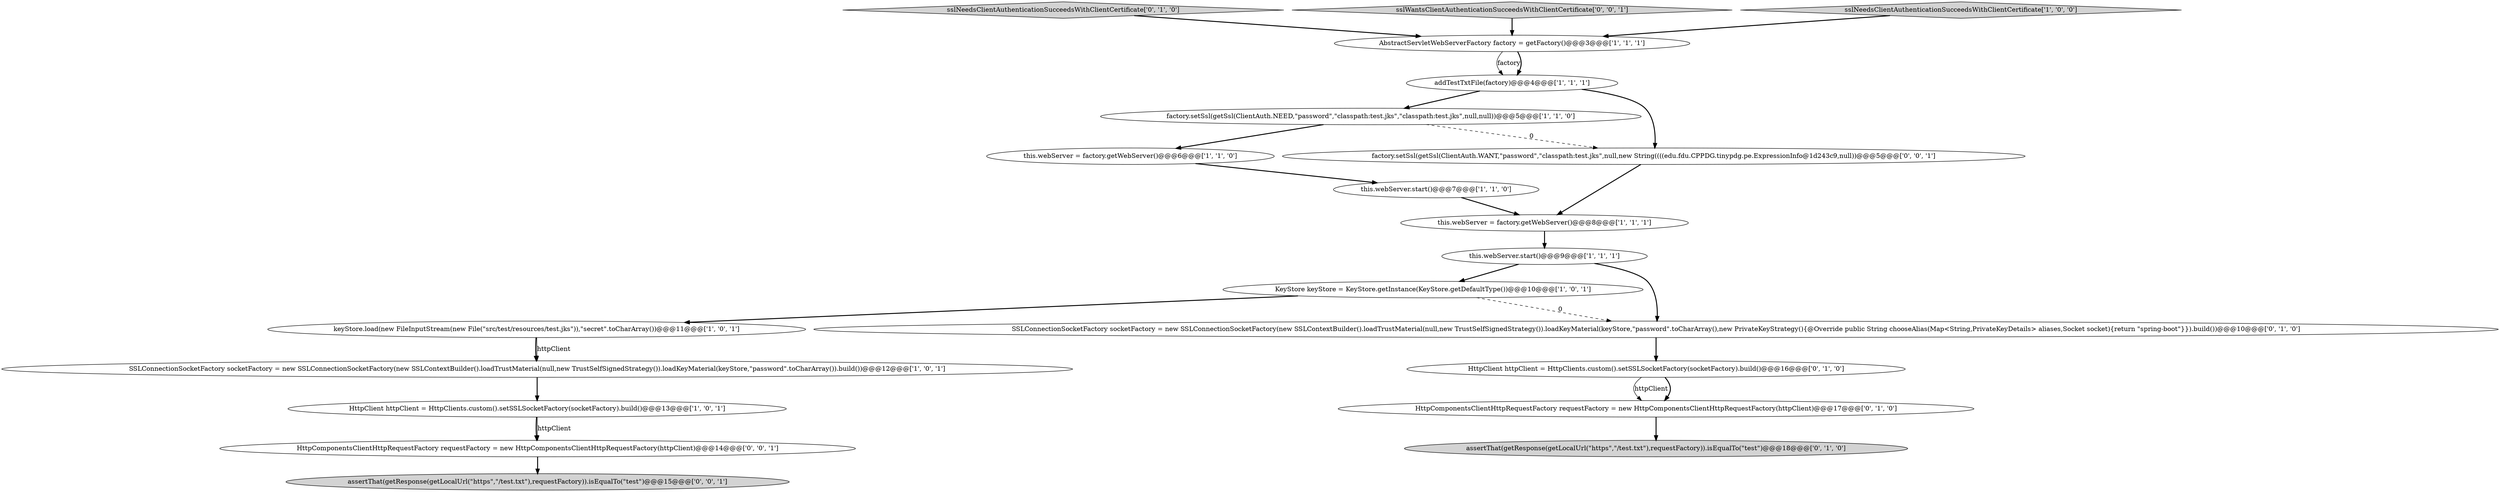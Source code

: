 digraph {
19 [style = filled, label = "HttpComponentsClientHttpRequestFactory requestFactory = new HttpComponentsClientHttpRequestFactory(httpClient)@@@14@@@['0', '0', '1']", fillcolor = white, shape = ellipse image = "AAA0AAABBB3BBB"];
13 [style = filled, label = "assertThat(getResponse(getLocalUrl(\"https\",\"/test.txt\"),requestFactory)).isEqualTo(\"test\")@@@18@@@['0', '1', '0']", fillcolor = lightgray, shape = ellipse image = "AAA0AAABBB2BBB"];
5 [style = filled, label = "KeyStore keyStore = KeyStore.getInstance(KeyStore.getDefaultType())@@@10@@@['1', '0', '1']", fillcolor = white, shape = ellipse image = "AAA0AAABBB1BBB"];
6 [style = filled, label = "this.webServer.start()@@@7@@@['1', '1', '0']", fillcolor = white, shape = ellipse image = "AAA0AAABBB1BBB"];
1 [style = filled, label = "factory.setSsl(getSsl(ClientAuth.NEED,\"password\",\"classpath:test.jks\",\"classpath:test.jks\",null,null))@@@5@@@['1', '1', '0']", fillcolor = white, shape = ellipse image = "AAA0AAABBB1BBB"];
9 [style = filled, label = "AbstractServletWebServerFactory factory = getFactory()@@@3@@@['1', '1', '1']", fillcolor = white, shape = ellipse image = "AAA0AAABBB1BBB"];
11 [style = filled, label = "this.webServer = factory.getWebServer()@@@8@@@['1', '1', '1']", fillcolor = white, shape = ellipse image = "AAA0AAABBB1BBB"];
15 [style = filled, label = "sslNeedsClientAuthenticationSucceedsWithClientCertificate['0', '1', '0']", fillcolor = lightgray, shape = diamond image = "AAA0AAABBB2BBB"];
10 [style = filled, label = "keyStore.load(new FileInputStream(new File(\"src/test/resources/test.jks\")),\"secret\".toCharArray())@@@11@@@['1', '0', '1']", fillcolor = white, shape = ellipse image = "AAA0AAABBB1BBB"];
20 [style = filled, label = "sslWantsClientAuthenticationSucceedsWithClientCertificate['0', '0', '1']", fillcolor = lightgray, shape = diamond image = "AAA0AAABBB3BBB"];
17 [style = filled, label = "assertThat(getResponse(getLocalUrl(\"https\",\"/test.txt\"),requestFactory)).isEqualTo(\"test\")@@@15@@@['0', '0', '1']", fillcolor = lightgray, shape = ellipse image = "AAA0AAABBB3BBB"];
18 [style = filled, label = "factory.setSsl(getSsl(ClientAuth.WANT,\"password\",\"classpath:test.jks\",null,new String((((edu.fdu.CPPDG.tinypdg.pe.ExpressionInfo@1d243c9,null))@@@5@@@['0', '0', '1']", fillcolor = white, shape = ellipse image = "AAA0AAABBB3BBB"];
0 [style = filled, label = "SSLConnectionSocketFactory socketFactory = new SSLConnectionSocketFactory(new SSLContextBuilder().loadTrustMaterial(null,new TrustSelfSignedStrategy()).loadKeyMaterial(keyStore,\"password\".toCharArray()).build())@@@12@@@['1', '0', '1']", fillcolor = white, shape = ellipse image = "AAA0AAABBB1BBB"];
8 [style = filled, label = "this.webServer = factory.getWebServer()@@@6@@@['1', '1', '0']", fillcolor = white, shape = ellipse image = "AAA0AAABBB1BBB"];
4 [style = filled, label = "this.webServer.start()@@@9@@@['1', '1', '1']", fillcolor = white, shape = ellipse image = "AAA0AAABBB1BBB"];
3 [style = filled, label = "HttpClient httpClient = HttpClients.custom().setSSLSocketFactory(socketFactory).build()@@@13@@@['1', '0', '1']", fillcolor = white, shape = ellipse image = "AAA0AAABBB1BBB"];
14 [style = filled, label = "SSLConnectionSocketFactory socketFactory = new SSLConnectionSocketFactory(new SSLContextBuilder().loadTrustMaterial(null,new TrustSelfSignedStrategy()).loadKeyMaterial(keyStore,\"password\".toCharArray(),new PrivateKeyStrategy(){@Override public String chooseAlias(Map<String,PrivateKeyDetails> aliases,Socket socket){return \"spring-boot\"}}).build())@@@10@@@['0', '1', '0']", fillcolor = white, shape = ellipse image = "AAA1AAABBB2BBB"];
12 [style = filled, label = "HttpClient httpClient = HttpClients.custom().setSSLSocketFactory(socketFactory).build()@@@16@@@['0', '1', '0']", fillcolor = white, shape = ellipse image = "AAA0AAABBB2BBB"];
16 [style = filled, label = "HttpComponentsClientHttpRequestFactory requestFactory = new HttpComponentsClientHttpRequestFactory(httpClient)@@@17@@@['0', '1', '0']", fillcolor = white, shape = ellipse image = "AAA0AAABBB2BBB"];
7 [style = filled, label = "sslNeedsClientAuthenticationSucceedsWithClientCertificate['1', '0', '0']", fillcolor = lightgray, shape = diamond image = "AAA0AAABBB1BBB"];
2 [style = filled, label = "addTestTxtFile(factory)@@@4@@@['1', '1', '1']", fillcolor = white, shape = ellipse image = "AAA0AAABBB1BBB"];
11->4 [style = bold, label=""];
1->18 [style = dashed, label="0"];
15->9 [style = bold, label=""];
5->14 [style = dashed, label="0"];
7->9 [style = bold, label=""];
6->11 [style = bold, label=""];
4->5 [style = bold, label=""];
9->2 [style = solid, label="factory"];
1->8 [style = bold, label=""];
9->2 [style = bold, label=""];
14->12 [style = bold, label=""];
0->3 [style = bold, label=""];
8->6 [style = bold, label=""];
16->13 [style = bold, label=""];
5->10 [style = bold, label=""];
12->16 [style = bold, label=""];
3->19 [style = solid, label="httpClient"];
12->16 [style = solid, label="httpClient"];
2->18 [style = bold, label=""];
19->17 [style = bold, label=""];
2->1 [style = bold, label=""];
3->19 [style = bold, label=""];
4->14 [style = bold, label=""];
20->9 [style = bold, label=""];
10->0 [style = solid, label="httpClient"];
18->11 [style = bold, label=""];
10->0 [style = bold, label=""];
}
